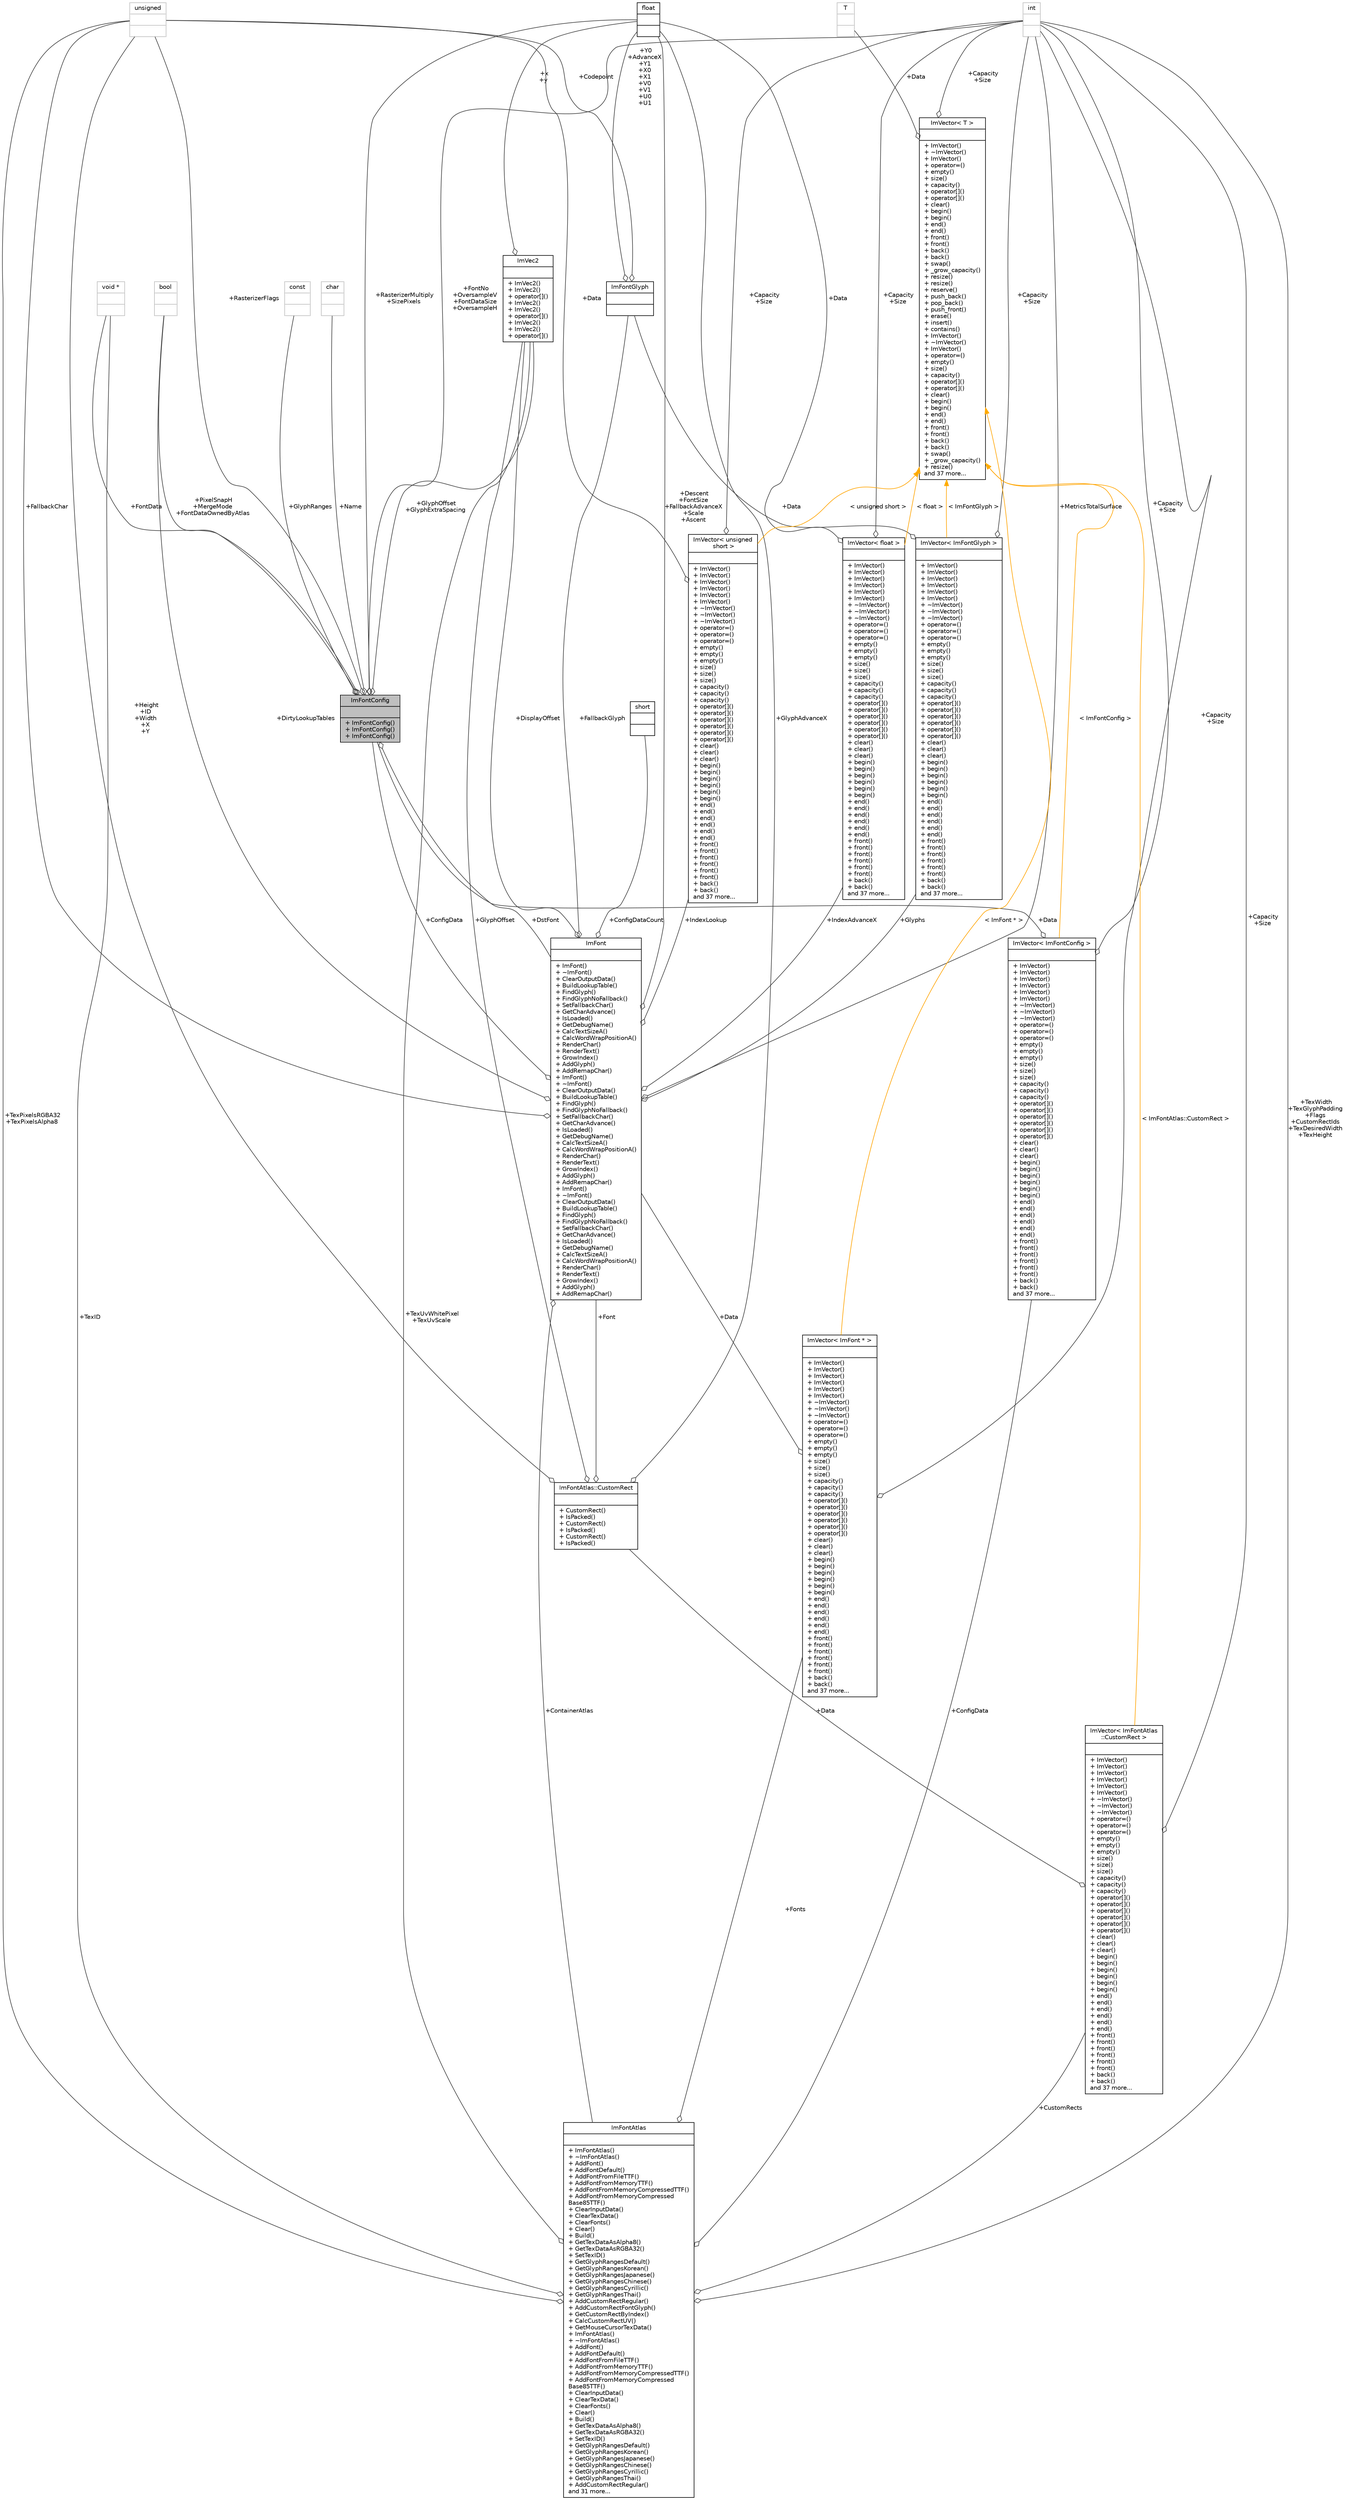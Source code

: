 digraph "ImFontConfig"
{
 // INTERACTIVE_SVG=YES
  bgcolor="transparent";
  edge [fontname="Helvetica",fontsize="10",labelfontname="Helvetica",labelfontsize="10"];
  node [fontname="Helvetica",fontsize="10",shape=record];
  Node1 [label="{ImFontConfig\n||+ ImFontConfig()\l+ ImFontConfig()\l+ ImFontConfig()\l}",height=0.2,width=0.4,color="black", fillcolor="grey75", style="filled", fontcolor="black"];
  Node2 -> Node1 [color="grey25",fontsize="10",style="solid",label=" +GlyphOffset\n+GlyphExtraSpacing" ,arrowhead="odiamond",fontname="Helvetica"];
  Node2 [label="{ImVec2\n||+ ImVec2()\l+ ImVec2()\l+ operator[]()\l+ ImVec2()\l+ ImVec2()\l+ operator[]()\l+ ImVec2()\l+ ImVec2()\l+ operator[]()\l}",height=0.2,width=0.4,color="black",URL="$d3/dc2/structImVec2.html"];
  Node3 -> Node2 [color="grey25",fontsize="10",style="solid",label=" +x\n+y" ,arrowhead="odiamond",fontname="Helvetica"];
  Node3 [label="{float\n||}",height=0.2,width=0.4,color="black",URL="$d4/dc3/classfloat.html"];
  Node4 -> Node1 [color="grey25",fontsize="10",style="solid",label=" +Name" ,arrowhead="odiamond",fontname="Helvetica"];
  Node4 [label="{char\n||}",height=0.2,width=0.4,color="grey75"];
  Node3 -> Node1 [color="grey25",fontsize="10",style="solid",label=" +RasterizerMultiply\n+SizePixels" ,arrowhead="odiamond",fontname="Helvetica"];
  Node5 -> Node1 [color="grey25",fontsize="10",style="solid",label=" +FontNo\n+OversampleV\n+FontDataSize\n+OversampleH" ,arrowhead="odiamond",fontname="Helvetica"];
  Node5 [label="{int\n||}",height=0.2,width=0.4,color="grey75"];
  Node6 -> Node1 [color="grey25",fontsize="10",style="solid",label=" +PixelSnapH\n+MergeMode\n+FontDataOwnedByAtlas" ,arrowhead="odiamond",fontname="Helvetica"];
  Node6 [label="{bool\n||}",height=0.2,width=0.4,color="grey75"];
  Node7 -> Node1 [color="grey25",fontsize="10",style="solid",label=" +RasterizerFlags" ,arrowhead="odiamond",fontname="Helvetica"];
  Node7 [label="{unsigned\n||}",height=0.2,width=0.4,color="grey75"];
  Node8 -> Node1 [color="grey25",fontsize="10",style="solid",label=" +GlyphRanges" ,arrowhead="odiamond",fontname="Helvetica"];
  Node8 [label="{const\n||}",height=0.2,width=0.4,color="grey75"];
  Node9 -> Node1 [color="grey25",fontsize="10",style="solid",label=" +DstFont" ,arrowhead="odiamond",fontname="Helvetica"];
  Node9 [label="{ImFont\n||+ ImFont()\l+ ~ImFont()\l+ ClearOutputData()\l+ BuildLookupTable()\l+ FindGlyph()\l+ FindGlyphNoFallback()\l+ SetFallbackChar()\l+ GetCharAdvance()\l+ IsLoaded()\l+ GetDebugName()\l+ CalcTextSizeA()\l+ CalcWordWrapPositionA()\l+ RenderChar()\l+ RenderText()\l+ GrowIndex()\l+ AddGlyph()\l+ AddRemapChar()\l+ ImFont()\l+ ~ImFont()\l+ ClearOutputData()\l+ BuildLookupTable()\l+ FindGlyph()\l+ FindGlyphNoFallback()\l+ SetFallbackChar()\l+ GetCharAdvance()\l+ IsLoaded()\l+ GetDebugName()\l+ CalcTextSizeA()\l+ CalcWordWrapPositionA()\l+ RenderChar()\l+ RenderText()\l+ GrowIndex()\l+ AddGlyph()\l+ AddRemapChar()\l+ ImFont()\l+ ~ImFont()\l+ ClearOutputData()\l+ BuildLookupTable()\l+ FindGlyph()\l+ FindGlyphNoFallback()\l+ SetFallbackChar()\l+ GetCharAdvance()\l+ IsLoaded()\l+ GetDebugName()\l+ CalcTextSizeA()\l+ CalcWordWrapPositionA()\l+ RenderChar()\l+ RenderText()\l+ GrowIndex()\l+ AddGlyph()\l+ AddRemapChar()\l}",height=0.2,width=0.4,color="black",URL="$dd/d61/structImFont.html"];
  Node10 -> Node9 [color="grey25",fontsize="10",style="solid",label=" +Glyphs" ,arrowhead="odiamond",fontname="Helvetica"];
  Node10 [label="{ImVector\< ImFontGlyph \>\n||+ ImVector()\l+ ImVector()\l+ ImVector()\l+ ImVector()\l+ ImVector()\l+ ImVector()\l+ ~ImVector()\l+ ~ImVector()\l+ ~ImVector()\l+ operator=()\l+ operator=()\l+ operator=()\l+ empty()\l+ empty()\l+ empty()\l+ size()\l+ size()\l+ size()\l+ capacity()\l+ capacity()\l+ capacity()\l+ operator[]()\l+ operator[]()\l+ operator[]()\l+ operator[]()\l+ operator[]()\l+ operator[]()\l+ clear()\l+ clear()\l+ clear()\l+ begin()\l+ begin()\l+ begin()\l+ begin()\l+ begin()\l+ begin()\l+ end()\l+ end()\l+ end()\l+ end()\l+ end()\l+ end()\l+ front()\l+ front()\l+ front()\l+ front()\l+ front()\l+ front()\l+ back()\l+ back()\land 37 more...\l}",height=0.2,width=0.4,color="black",URL="$d3/d32/classImVector.html"];
  Node11 -> Node10 [color="grey25",fontsize="10",style="solid",label=" +Data" ,arrowhead="odiamond",fontname="Helvetica"];
  Node11 [label="{ImFontGlyph\n||}",height=0.2,width=0.4,color="black",URL="$d3/db9/structImFontGlyph.html"];
  Node3 -> Node11 [color="grey25",fontsize="10",style="solid",label=" +Y0\n+AdvanceX\n+Y1\n+X0\n+X1\n+V0\n+V1\n+U0\n+U1" ,arrowhead="odiamond",fontname="Helvetica"];
  Node7 -> Node11 [color="grey25",fontsize="10",style="solid",label=" +Codepoint" ,arrowhead="odiamond",fontname="Helvetica"];
  Node5 -> Node10 [color="grey25",fontsize="10",style="solid",label=" +Capacity\n+Size" ,arrowhead="odiamond",fontname="Helvetica"];
  Node12 -> Node10 [dir="back",color="orange",fontsize="10",style="solid",label=" \< ImFontGlyph \>" ,fontname="Helvetica"];
  Node12 [label="{ImVector\< T \>\n||+ ImVector()\l+ ~ImVector()\l+ ImVector()\l+ operator=()\l+ empty()\l+ size()\l+ capacity()\l+ operator[]()\l+ operator[]()\l+ clear()\l+ begin()\l+ begin()\l+ end()\l+ end()\l+ front()\l+ front()\l+ back()\l+ back()\l+ swap()\l+ _grow_capacity()\l+ resize()\l+ resize()\l+ reserve()\l+ push_back()\l+ pop_back()\l+ push_front()\l+ erase()\l+ insert()\l+ contains()\l+ ImVector()\l+ ~ImVector()\l+ ImVector()\l+ operator=()\l+ empty()\l+ size()\l+ capacity()\l+ operator[]()\l+ operator[]()\l+ clear()\l+ begin()\l+ begin()\l+ end()\l+ end()\l+ front()\l+ front()\l+ back()\l+ back()\l+ swap()\l+ _grow_capacity()\l+ resize()\land 37 more...\l}",height=0.2,width=0.4,color="black",URL="$d3/d32/classImVector.html"];
  Node5 -> Node12 [color="grey25",fontsize="10",style="solid",label=" +Capacity\n+Size" ,arrowhead="odiamond",fontname="Helvetica"];
  Node13 -> Node12 [color="grey25",fontsize="10",style="solid",label=" +Data" ,arrowhead="odiamond",fontname="Helvetica"];
  Node13 [label="{T\n||}",height=0.2,width=0.4,color="grey75"];
  Node2 -> Node9 [color="grey25",fontsize="10",style="solid",label=" +DisplayOffset" ,arrowhead="odiamond",fontname="Helvetica"];
  Node14 -> Node9 [color="grey25",fontsize="10",style="solid",label=" +IndexLookup" ,arrowhead="odiamond",fontname="Helvetica"];
  Node14 [label="{ImVector\< unsigned\l short \>\n||+ ImVector()\l+ ImVector()\l+ ImVector()\l+ ImVector()\l+ ImVector()\l+ ImVector()\l+ ~ImVector()\l+ ~ImVector()\l+ ~ImVector()\l+ operator=()\l+ operator=()\l+ operator=()\l+ empty()\l+ empty()\l+ empty()\l+ size()\l+ size()\l+ size()\l+ capacity()\l+ capacity()\l+ capacity()\l+ operator[]()\l+ operator[]()\l+ operator[]()\l+ operator[]()\l+ operator[]()\l+ operator[]()\l+ clear()\l+ clear()\l+ clear()\l+ begin()\l+ begin()\l+ begin()\l+ begin()\l+ begin()\l+ begin()\l+ end()\l+ end()\l+ end()\l+ end()\l+ end()\l+ end()\l+ front()\l+ front()\l+ front()\l+ front()\l+ front()\l+ front()\l+ back()\l+ back()\land 37 more...\l}",height=0.2,width=0.4,color="black",URL="$d3/d32/classImVector.html"];
  Node5 -> Node14 [color="grey25",fontsize="10",style="solid",label=" +Capacity\n+Size" ,arrowhead="odiamond",fontname="Helvetica"];
  Node7 -> Node14 [color="grey25",fontsize="10",style="solid",label=" +Data" ,arrowhead="odiamond",fontname="Helvetica"];
  Node12 -> Node14 [dir="back",color="orange",fontsize="10",style="solid",label=" \< unsigned short \>" ,fontname="Helvetica"];
  Node15 -> Node9 [color="grey25",fontsize="10",style="solid",label=" +ConfigDataCount" ,arrowhead="odiamond",fontname="Helvetica"];
  Node15 [label="{short\n||}",height=0.2,width=0.4,color="black",URL="$dc/d10/classshort.html"];
  Node3 -> Node9 [color="grey25",fontsize="10",style="solid",label=" +Descent\n+FontSize\n+FallbackAdvanceX\n+Scale\n+Ascent" ,arrowhead="odiamond",fontname="Helvetica"];
  Node1 -> Node9 [color="grey25",fontsize="10",style="solid",label=" +ConfigData" ,arrowhead="odiamond",fontname="Helvetica"];
  Node11 -> Node9 [color="grey25",fontsize="10",style="solid",label=" +FallbackGlyph" ,arrowhead="odiamond",fontname="Helvetica"];
  Node5 -> Node9 [color="grey25",fontsize="10",style="solid",label=" +MetricsTotalSurface" ,arrowhead="odiamond",fontname="Helvetica"];
  Node16 -> Node9 [color="grey25",fontsize="10",style="solid",label=" +ContainerAtlas" ,arrowhead="odiamond",fontname="Helvetica"];
  Node16 [label="{ImFontAtlas\n||+ ImFontAtlas()\l+ ~ImFontAtlas()\l+ AddFont()\l+ AddFontDefault()\l+ AddFontFromFileTTF()\l+ AddFontFromMemoryTTF()\l+ AddFontFromMemoryCompressedTTF()\l+ AddFontFromMemoryCompressed\lBase85TTF()\l+ ClearInputData()\l+ ClearTexData()\l+ ClearFonts()\l+ Clear()\l+ Build()\l+ GetTexDataAsAlpha8()\l+ GetTexDataAsRGBA32()\l+ SetTexID()\l+ GetGlyphRangesDefault()\l+ GetGlyphRangesKorean()\l+ GetGlyphRangesJapanese()\l+ GetGlyphRangesChinese()\l+ GetGlyphRangesCyrillic()\l+ GetGlyphRangesThai()\l+ AddCustomRectRegular()\l+ AddCustomRectFontGlyph()\l+ GetCustomRectByIndex()\l+ CalcCustomRectUV()\l+ GetMouseCursorTexData()\l+ ImFontAtlas()\l+ ~ImFontAtlas()\l+ AddFont()\l+ AddFontDefault()\l+ AddFontFromFileTTF()\l+ AddFontFromMemoryTTF()\l+ AddFontFromMemoryCompressedTTF()\l+ AddFontFromMemoryCompressed\lBase85TTF()\l+ ClearInputData()\l+ ClearTexData()\l+ ClearFonts()\l+ Clear()\l+ Build()\l+ GetTexDataAsAlpha8()\l+ GetTexDataAsRGBA32()\l+ SetTexID()\l+ GetGlyphRangesDefault()\l+ GetGlyphRangesKorean()\l+ GetGlyphRangesJapanese()\l+ GetGlyphRangesChinese()\l+ GetGlyphRangesCyrillic()\l+ GetGlyphRangesThai()\l+ AddCustomRectRegular()\land 31 more...\l}",height=0.2,width=0.4,color="black",URL="$dc/d21/structImFontAtlas.html"];
  Node17 -> Node16 [color="grey25",fontsize="10",style="solid",label=" +Fonts" ,arrowhead="odiamond",fontname="Helvetica"];
  Node17 [label="{ImVector\< ImFont * \>\n||+ ImVector()\l+ ImVector()\l+ ImVector()\l+ ImVector()\l+ ImVector()\l+ ImVector()\l+ ~ImVector()\l+ ~ImVector()\l+ ~ImVector()\l+ operator=()\l+ operator=()\l+ operator=()\l+ empty()\l+ empty()\l+ empty()\l+ size()\l+ size()\l+ size()\l+ capacity()\l+ capacity()\l+ capacity()\l+ operator[]()\l+ operator[]()\l+ operator[]()\l+ operator[]()\l+ operator[]()\l+ operator[]()\l+ clear()\l+ clear()\l+ clear()\l+ begin()\l+ begin()\l+ begin()\l+ begin()\l+ begin()\l+ begin()\l+ end()\l+ end()\l+ end()\l+ end()\l+ end()\l+ end()\l+ front()\l+ front()\l+ front()\l+ front()\l+ front()\l+ front()\l+ back()\l+ back()\land 37 more...\l}",height=0.2,width=0.4,color="black",URL="$d3/d32/classImVector.html"];
  Node5 -> Node17 [color="grey25",fontsize="10",style="solid",label=" +Capacity\n+Size" ,arrowhead="odiamond",fontname="Helvetica"];
  Node9 -> Node17 [color="grey25",fontsize="10",style="solid",label=" +Data" ,arrowhead="odiamond",fontname="Helvetica"];
  Node12 -> Node17 [dir="back",color="orange",fontsize="10",style="solid",label=" \< ImFont * \>" ,fontname="Helvetica"];
  Node2 -> Node16 [color="grey25",fontsize="10",style="solid",label=" +TexUvWhitePixel\n+TexUvScale" ,arrowhead="odiamond",fontname="Helvetica"];
  Node5 -> Node16 [color="grey25",fontsize="10",style="solid",label=" +TexWidth\n+TexGlyphPadding\n+Flags\n+CustomRectIds\n+TexDesiredWidth\n+TexHeight" ,arrowhead="odiamond",fontname="Helvetica"];
  Node18 -> Node16 [color="grey25",fontsize="10",style="solid",label=" +ConfigData" ,arrowhead="odiamond",fontname="Helvetica"];
  Node18 [label="{ImVector\< ImFontConfig \>\n||+ ImVector()\l+ ImVector()\l+ ImVector()\l+ ImVector()\l+ ImVector()\l+ ImVector()\l+ ~ImVector()\l+ ~ImVector()\l+ ~ImVector()\l+ operator=()\l+ operator=()\l+ operator=()\l+ empty()\l+ empty()\l+ empty()\l+ size()\l+ size()\l+ size()\l+ capacity()\l+ capacity()\l+ capacity()\l+ operator[]()\l+ operator[]()\l+ operator[]()\l+ operator[]()\l+ operator[]()\l+ operator[]()\l+ clear()\l+ clear()\l+ clear()\l+ begin()\l+ begin()\l+ begin()\l+ begin()\l+ begin()\l+ begin()\l+ end()\l+ end()\l+ end()\l+ end()\l+ end()\l+ end()\l+ front()\l+ front()\l+ front()\l+ front()\l+ front()\l+ front()\l+ back()\l+ back()\land 37 more...\l}",height=0.2,width=0.4,color="black",URL="$d3/d32/classImVector.html"];
  Node1 -> Node18 [color="grey25",fontsize="10",style="solid",label=" +Data" ,arrowhead="odiamond",fontname="Helvetica"];
  Node5 -> Node18 [color="grey25",fontsize="10",style="solid",label=" +Capacity\n+Size" ,arrowhead="odiamond",fontname="Helvetica"];
  Node12 -> Node18 [dir="back",color="orange",fontsize="10",style="solid",label=" \< ImFontConfig \>" ,fontname="Helvetica"];
  Node19 -> Node16 [color="grey25",fontsize="10",style="solid",label=" +CustomRects" ,arrowhead="odiamond",fontname="Helvetica"];
  Node19 [label="{ImVector\< ImFontAtlas\l::CustomRect \>\n||+ ImVector()\l+ ImVector()\l+ ImVector()\l+ ImVector()\l+ ImVector()\l+ ImVector()\l+ ~ImVector()\l+ ~ImVector()\l+ ~ImVector()\l+ operator=()\l+ operator=()\l+ operator=()\l+ empty()\l+ empty()\l+ empty()\l+ size()\l+ size()\l+ size()\l+ capacity()\l+ capacity()\l+ capacity()\l+ operator[]()\l+ operator[]()\l+ operator[]()\l+ operator[]()\l+ operator[]()\l+ operator[]()\l+ clear()\l+ clear()\l+ clear()\l+ begin()\l+ begin()\l+ begin()\l+ begin()\l+ begin()\l+ begin()\l+ end()\l+ end()\l+ end()\l+ end()\l+ end()\l+ end()\l+ front()\l+ front()\l+ front()\l+ front()\l+ front()\l+ front()\l+ back()\l+ back()\land 37 more...\l}",height=0.2,width=0.4,color="black",URL="$d3/d32/classImVector.html"];
  Node20 -> Node19 [color="grey25",fontsize="10",style="solid",label=" +Data" ,arrowhead="odiamond",fontname="Helvetica"];
  Node20 [label="{ImFontAtlas::CustomRect\n||+ CustomRect()\l+ IsPacked()\l+ CustomRect()\l+ IsPacked()\l+ CustomRect()\l+ IsPacked()\l}",height=0.2,width=0.4,color="black",URL="$dc/d59/structImFontAtlas_1_1CustomRect.html"];
  Node2 -> Node20 [color="grey25",fontsize="10",style="solid",label=" +GlyphOffset" ,arrowhead="odiamond",fontname="Helvetica"];
  Node3 -> Node20 [color="grey25",fontsize="10",style="solid",label=" +GlyphAdvanceX" ,arrowhead="odiamond",fontname="Helvetica"];
  Node7 -> Node20 [color="grey25",fontsize="10",style="solid",label=" +Height\n+ID\n+Width\n+X\n+Y" ,arrowhead="odiamond",fontname="Helvetica"];
  Node9 -> Node20 [color="grey25",fontsize="10",style="solid",label=" +Font" ,arrowhead="odiamond",fontname="Helvetica"];
  Node5 -> Node19 [color="grey25",fontsize="10",style="solid",label=" +Capacity\n+Size" ,arrowhead="odiamond",fontname="Helvetica"];
  Node12 -> Node19 [dir="back",color="orange",fontsize="10",style="solid",label=" \< ImFontAtlas::CustomRect \>" ,fontname="Helvetica"];
  Node7 -> Node16 [color="grey25",fontsize="10",style="solid",label=" +TexPixelsRGBA32\n+TexPixelsAlpha8" ,arrowhead="odiamond",fontname="Helvetica"];
  Node21 -> Node16 [color="grey25",fontsize="10",style="solid",label=" +TexID" ,arrowhead="odiamond",fontname="Helvetica"];
  Node21 [label="{void *\n||}",height=0.2,width=0.4,color="grey75"];
  Node6 -> Node9 [color="grey25",fontsize="10",style="solid",label=" +DirtyLookupTables" ,arrowhead="odiamond",fontname="Helvetica"];
  Node7 -> Node9 [color="grey25",fontsize="10",style="solid",label=" +FallbackChar" ,arrowhead="odiamond",fontname="Helvetica"];
  Node22 -> Node9 [color="grey25",fontsize="10",style="solid",label=" +IndexAdvanceX" ,arrowhead="odiamond",fontname="Helvetica"];
  Node22 [label="{ImVector\< float \>\n||+ ImVector()\l+ ImVector()\l+ ImVector()\l+ ImVector()\l+ ImVector()\l+ ImVector()\l+ ~ImVector()\l+ ~ImVector()\l+ ~ImVector()\l+ operator=()\l+ operator=()\l+ operator=()\l+ empty()\l+ empty()\l+ empty()\l+ size()\l+ size()\l+ size()\l+ capacity()\l+ capacity()\l+ capacity()\l+ operator[]()\l+ operator[]()\l+ operator[]()\l+ operator[]()\l+ operator[]()\l+ operator[]()\l+ clear()\l+ clear()\l+ clear()\l+ begin()\l+ begin()\l+ begin()\l+ begin()\l+ begin()\l+ begin()\l+ end()\l+ end()\l+ end()\l+ end()\l+ end()\l+ end()\l+ front()\l+ front()\l+ front()\l+ front()\l+ front()\l+ front()\l+ back()\l+ back()\land 37 more...\l}",height=0.2,width=0.4,color="black",URL="$d3/d32/classImVector.html"];
  Node3 -> Node22 [color="grey25",fontsize="10",style="solid",label=" +Data" ,arrowhead="odiamond",fontname="Helvetica"];
  Node5 -> Node22 [color="grey25",fontsize="10",style="solid",label=" +Capacity\n+Size" ,arrowhead="odiamond",fontname="Helvetica"];
  Node12 -> Node22 [dir="back",color="orange",fontsize="10",style="solid",label=" \< float \>" ,fontname="Helvetica"];
  Node21 -> Node1 [color="grey25",fontsize="10",style="solid",label=" +FontData" ,arrowhead="odiamond",fontname="Helvetica"];
}
